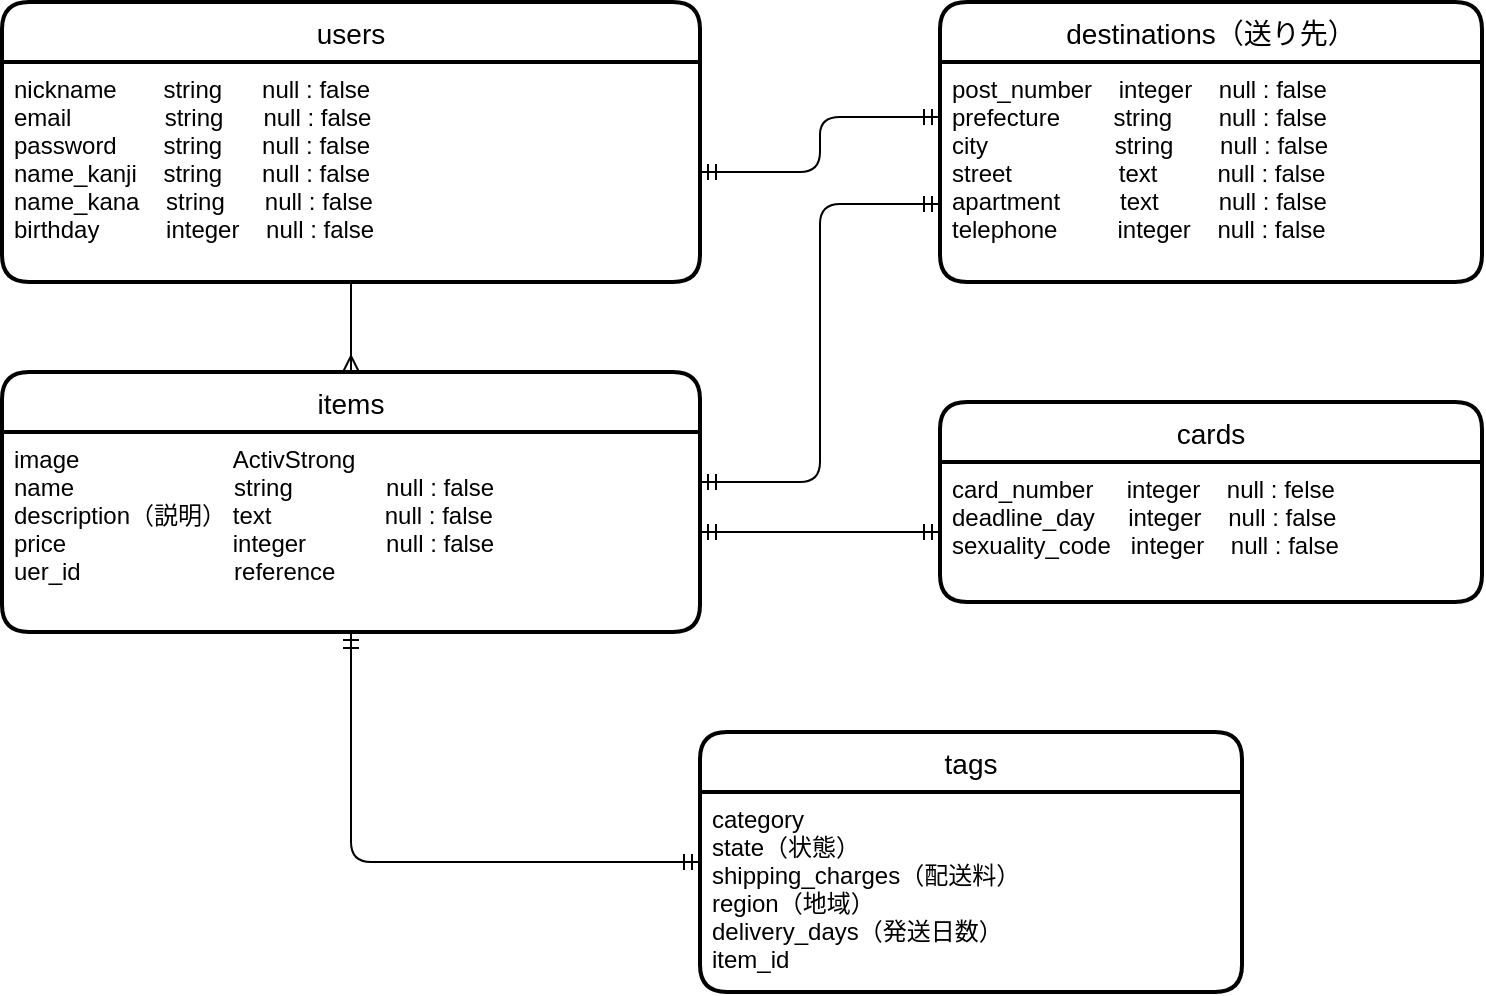<mxfile version="13.6.5">
    <diagram id="6hGFLwfOUW9BJ-s0fimq" name="Page-1">
        <mxGraphModel dx="1573" dy="866" grid="1" gridSize="10" guides="1" tooltips="1" connect="1" arrows="1" fold="1" page="1" pageScale="1" pageWidth="827" pageHeight="1169" math="0" shadow="0">
            <root>
                <mxCell id="0"/>
                <mxCell id="1" parent="0"/>
                <mxCell id="2" value="" style="fontSize=12;html=1;endArrow=ERmany;exitX=0.5;exitY=1;exitDx=0;exitDy=0;entryX=0.5;entryY=0;entryDx=0;entryDy=0;" parent="1" source="7" target="17" edge="1">
                    <mxGeometry width="100" height="100" relative="1" as="geometry">
                        <mxPoint x="239" y="210" as="sourcePoint"/>
                        <mxPoint x="249" y="320" as="targetPoint"/>
                    </mxGeometry>
                </mxCell>
                <mxCell id="3" value="" style="fontSize=12;html=1;endArrow=ERmandOne;startArrow=ERmandOne;edgeStyle=orthogonalEdgeStyle;entryX=0;entryY=0.645;entryDx=0;entryDy=0;entryPerimeter=0;exitX=1;exitY=0.25;exitDx=0;exitDy=0;" parent="1" source="18" target="12" edge="1">
                    <mxGeometry width="100" height="100" relative="1" as="geometry">
                        <mxPoint x="390" y="432" as="sourcePoint"/>
                        <mxPoint x="560" y="445" as="targetPoint"/>
                    </mxGeometry>
                </mxCell>
                <mxCell id="4" value="" style="fontSize=12;html=1;endArrow=ERmandOne;startArrow=ERmandOne;exitX=1;exitY=0.5;exitDx=0;exitDy=0;entryX=0;entryY=0.25;entryDx=0;entryDy=0;edgeStyle=orthogonalEdgeStyle;" parent="1" source="7" target="12" edge="1">
                    <mxGeometry width="100" height="100" relative="1" as="geometry">
                        <mxPoint x="389.0" y="190" as="sourcePoint"/>
                        <mxPoint x="480" y="205" as="targetPoint"/>
                    </mxGeometry>
                </mxCell>
                <mxCell id="5" value="" style="fontSize=12;html=1;endArrow=ERmandOne;startArrow=ERmandOne;entryX=1;entryY=0.5;entryDx=0;entryDy=0;exitX=0;exitY=0.5;exitDx=0;exitDy=0;" parent="1" source="9" target="18" edge="1">
                    <mxGeometry width="100" height="100" relative="1" as="geometry">
                        <mxPoint x="596" y="110" as="sourcePoint"/>
                        <mxPoint x="672.95" y="130.04" as="targetPoint"/>
                    </mxGeometry>
                </mxCell>
                <mxCell id="6" value="users" style="swimlane;childLayout=stackLayout;horizontal=1;startSize=30;horizontalStack=0;rounded=1;fontSize=14;fontStyle=0;strokeWidth=2;resizeParent=0;resizeLast=1;shadow=0;dashed=0;align=center;" parent="1" vertex="1">
                    <mxGeometry x="40" y="50" width="349" height="140" as="geometry"/>
                </mxCell>
                <mxCell id="7" value="nickname       string      null : false&#10;email              string      null : false&#10;password       string      null : false&#10;name_kanji    string      null : false&#10;name_kana    string      null : false&#10;birthday          integer    null : false" style="align=left;strokeColor=none;fillColor=none;spacingLeft=4;fontSize=12;verticalAlign=top;resizable=0;rotatable=0;part=1;" parent="6" vertex="1">
                    <mxGeometry y="30" width="349" height="110" as="geometry"/>
                </mxCell>
                <mxCell id="17" value="items" style="swimlane;childLayout=stackLayout;horizontal=1;startSize=30;horizontalStack=0;rounded=1;fontSize=14;fontStyle=0;strokeWidth=2;resizeParent=0;resizeLast=1;shadow=0;dashed=0;align=center;" parent="1" vertex="1">
                    <mxGeometry x="40" y="235" width="349" height="130" as="geometry"/>
                </mxCell>
                <mxCell id="18" value="image                       ActivStrong&#10;name                        string              null : false&#10;description（説明） text                 null : false&#10;price                         integer            null : false&#10;uer_id                       reference&#10;" style="align=left;strokeColor=none;fillColor=none;spacingLeft=4;fontSize=12;verticalAlign=top;resizable=0;rotatable=0;part=1;" parent="17" vertex="1">
                    <mxGeometry y="30" width="349" height="100" as="geometry"/>
                </mxCell>
                <mxCell id="11" value="destinations（送り先）" style="swimlane;childLayout=stackLayout;horizontal=1;startSize=30;horizontalStack=0;rounded=1;fontSize=14;fontStyle=0;strokeWidth=2;resizeParent=0;resizeLast=1;shadow=0;dashed=0;align=center;" parent="1" vertex="1">
                    <mxGeometry x="509" y="50" width="271" height="140" as="geometry"/>
                </mxCell>
                <mxCell id="12" value="post_number    integer    null : false&#10;prefecture        string       null : false&#10;city                   string       null : false&#10;street                text         null : false&#10;apartment         text         null : false&#10;telephone         integer    null : false" style="align=left;strokeColor=none;fillColor=none;spacingLeft=4;fontSize=12;verticalAlign=top;resizable=0;rotatable=0;part=1;" parent="11" vertex="1">
                    <mxGeometry y="30" width="271" height="110" as="geometry"/>
                </mxCell>
                <mxCell id="8" value="cards" style="swimlane;childLayout=stackLayout;horizontal=1;startSize=30;horizontalStack=0;rounded=1;fontSize=14;fontStyle=0;strokeWidth=2;resizeParent=0;resizeLast=1;shadow=0;dashed=0;align=center;" parent="1" vertex="1">
                    <mxGeometry x="509" y="250" width="271" height="100" as="geometry"/>
                </mxCell>
                <mxCell id="9" value="card_number     integer    null : felse&#10;deadline_day     integer    null : false&#10;sexuality_code   integer    null : false" style="align=left;strokeColor=none;fillColor=none;spacingLeft=4;fontSize=12;verticalAlign=top;resizable=0;rotatable=0;part=1;" parent="8" vertex="1">
                    <mxGeometry y="30" width="271" height="70" as="geometry"/>
                </mxCell>
                <mxCell id="10" style="edgeStyle=none;rounded=0;orthogonalLoop=1;jettySize=auto;html=1;exitX=0.5;exitY=1;exitDx=0;exitDy=0;" parent="8" source="9" target="9" edge="1">
                    <mxGeometry relative="1" as="geometry"/>
                </mxCell>
                <mxCell id="15" value="tags" style="swimlane;childLayout=stackLayout;horizontal=1;startSize=30;horizontalStack=0;rounded=1;fontSize=14;fontStyle=0;strokeWidth=2;resizeParent=0;resizeLast=1;shadow=0;dashed=0;align=center;" parent="1" vertex="1">
                    <mxGeometry x="389" y="415" width="271" height="130" as="geometry"/>
                </mxCell>
                <mxCell id="16" value="category&#10;state（状態）&#10;shipping_charges（配送料）&#10;region（地域）&#10;delivery_days（発送日数）&#10;item_id" style="align=left;strokeColor=none;fillColor=none;spacingLeft=4;fontSize=12;verticalAlign=top;resizable=0;rotatable=0;part=1;" parent="15" vertex="1">
                    <mxGeometry y="30" width="271" height="100" as="geometry"/>
                </mxCell>
                <mxCell id="23" value="" style="fontSize=12;html=1;endArrow=ERmandOne;startArrow=ERmandOne;entryX=0;entryY=0.5;entryDx=0;entryDy=0;exitX=0.5;exitY=1;exitDx=0;exitDy=0;edgeStyle=orthogonalEdgeStyle;" edge="1" parent="1" source="18" target="15">
                    <mxGeometry width="100" height="100" relative="1" as="geometry">
                        <mxPoint x="200" y="550" as="sourcePoint"/>
                        <mxPoint x="360" y="470" as="targetPoint"/>
                    </mxGeometry>
                </mxCell>
            </root>
        </mxGraphModel>
    </diagram>
</mxfile>